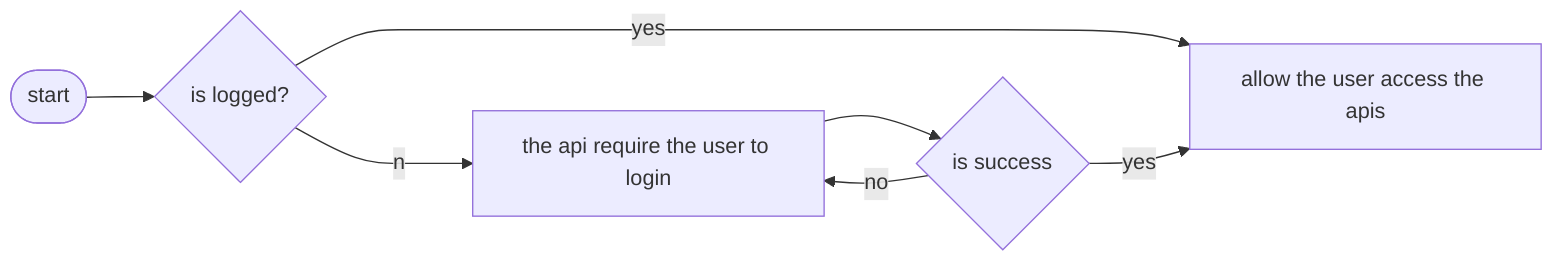graph LR
star([start])-->is_logged{is logged?}-->|yes|allow_access[allow the user access the apis]
is_logged --no-->login_required[the api require the user to login]
login_required-->is_success{is success}-->|yes|allow_access
is_success-->|no|login_required